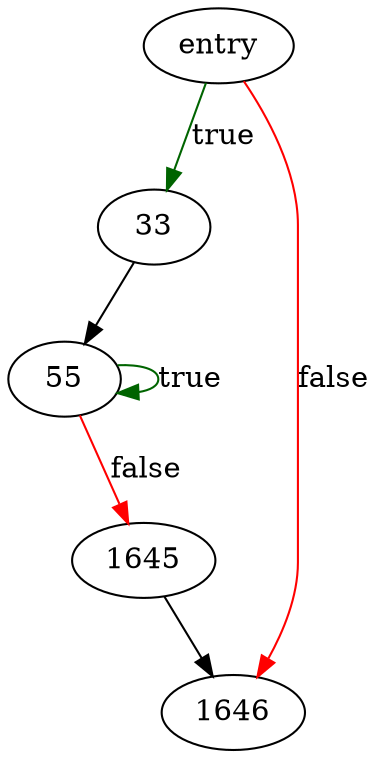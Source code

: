 digraph "sha1_process_block" {
	// Node definitions.
	3 [label=entry];
	33;
	55;
	1645;
	1646;

	// Edge definitions.
	3 -> 33 [
		color=darkgreen
		label=true
	];
	3 -> 1646 [
		color=red
		label=false
	];
	33 -> 55;
	55 -> 55 [
		color=darkgreen
		label=true
	];
	55 -> 1645 [
		color=red
		label=false
	];
	1645 -> 1646;
}